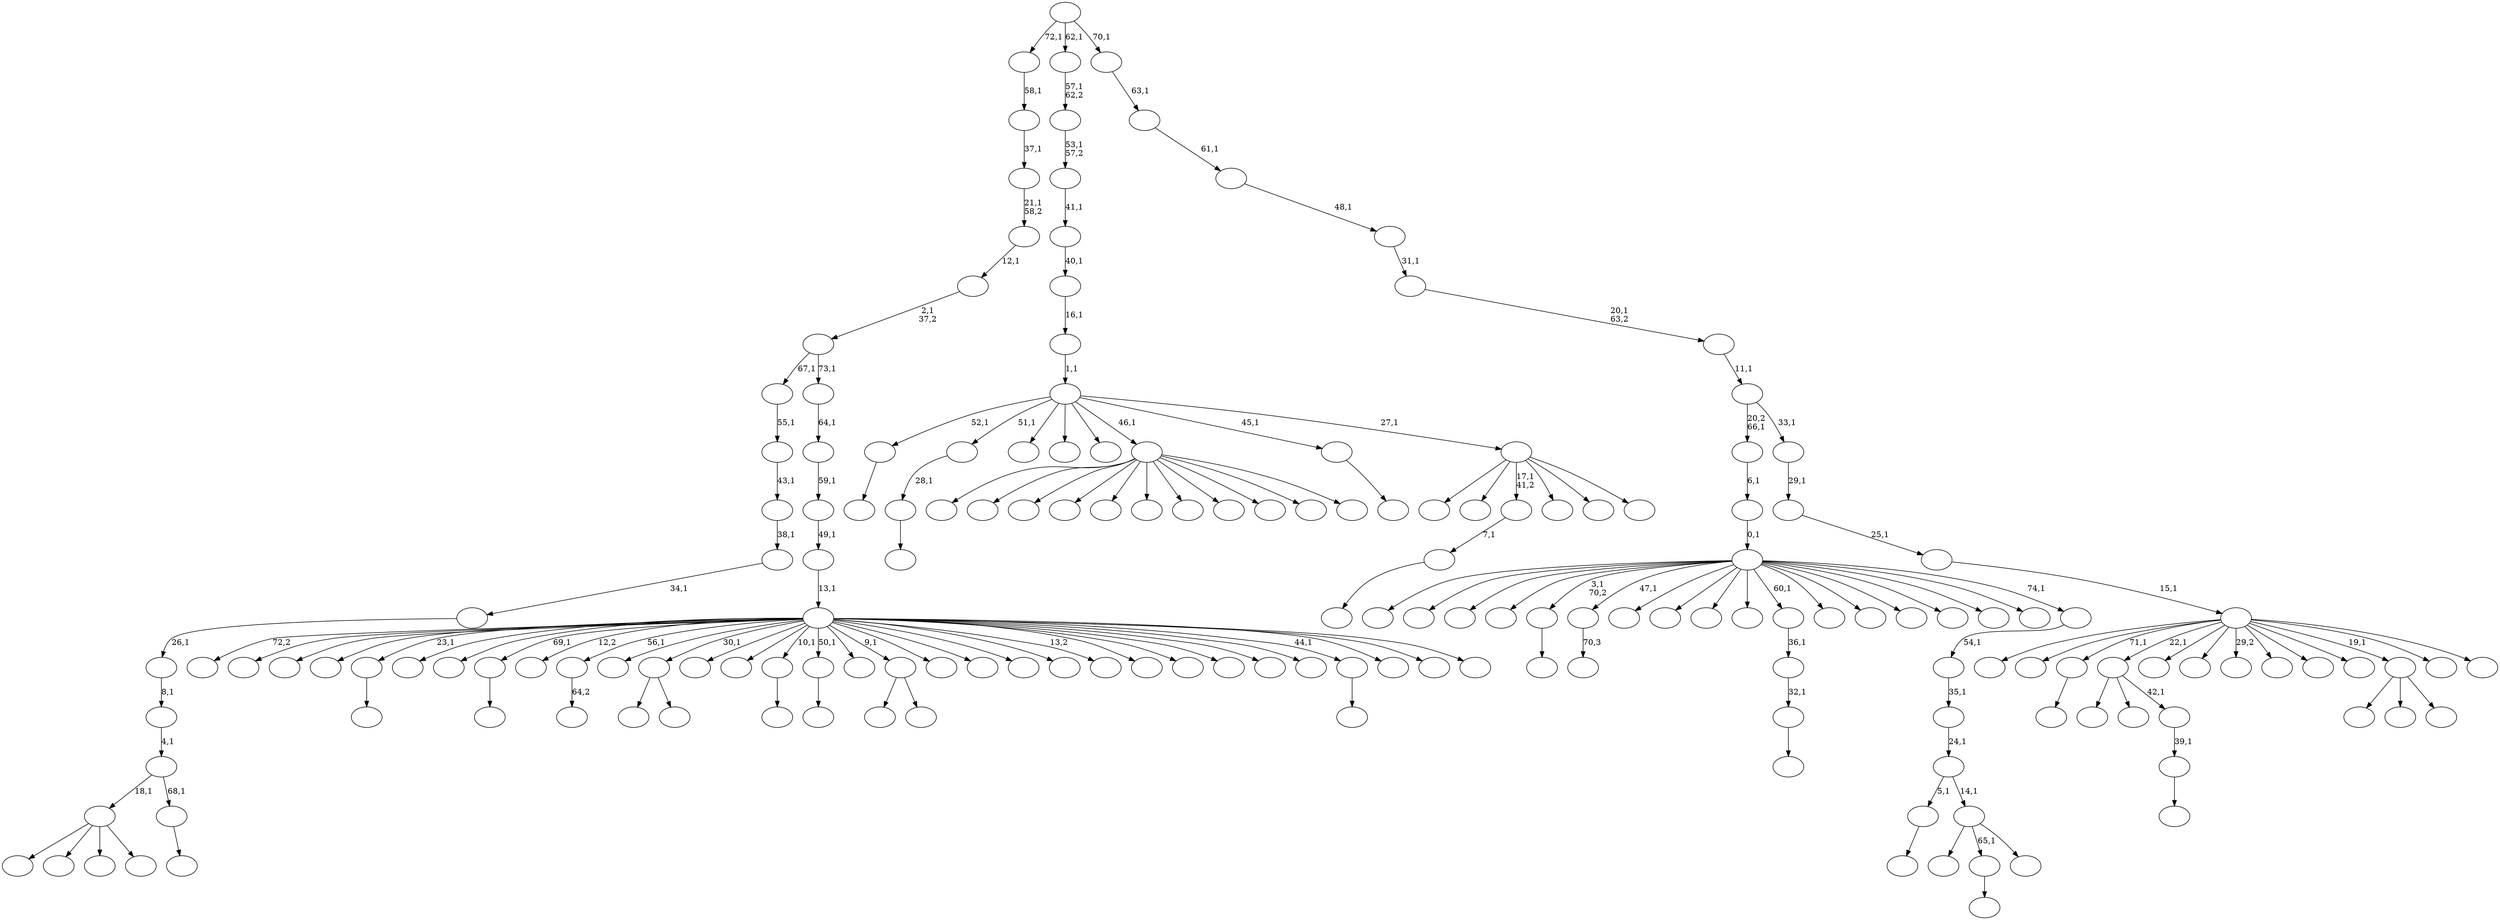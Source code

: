 digraph T {
	175 [label=""]
	174 [label=""]
	173 [label=""]
	172 [label=""]
	171 [label=""]
	170 [label=""]
	169 [label=""]
	168 [label=""]
	167 [label=""]
	166 [label=""]
	165 [label=""]
	164 [label=""]
	163 [label=""]
	162 [label=""]
	161 [label=""]
	160 [label=""]
	159 [label=""]
	158 [label=""]
	157 [label=""]
	156 [label=""]
	155 [label=""]
	154 [label=""]
	153 [label=""]
	152 [label=""]
	151 [label=""]
	150 [label=""]
	149 [label=""]
	148 [label=""]
	147 [label=""]
	146 [label=""]
	145 [label=""]
	144 [label=""]
	143 [label=""]
	142 [label=""]
	141 [label=""]
	140 [label=""]
	139 [label=""]
	138 [label=""]
	137 [label=""]
	136 [label=""]
	135 [label=""]
	134 [label=""]
	133 [label=""]
	132 [label=""]
	131 [label=""]
	130 [label=""]
	129 [label=""]
	128 [label=""]
	127 [label=""]
	126 [label=""]
	125 [label=""]
	124 [label=""]
	123 [label=""]
	122 [label=""]
	121 [label=""]
	120 [label=""]
	119 [label=""]
	118 [label=""]
	117 [label=""]
	116 [label=""]
	115 [label=""]
	114 [label=""]
	113 [label=""]
	112 [label=""]
	111 [label=""]
	110 [label=""]
	109 [label=""]
	108 [label=""]
	107 [label=""]
	106 [label=""]
	105 [label=""]
	104 [label=""]
	103 [label=""]
	102 [label=""]
	101 [label=""]
	100 [label=""]
	99 [label=""]
	98 [label=""]
	97 [label=""]
	96 [label=""]
	95 [label=""]
	94 [label=""]
	93 [label=""]
	92 [label=""]
	91 [label=""]
	90 [label=""]
	89 [label=""]
	88 [label=""]
	87 [label=""]
	86 [label=""]
	85 [label=""]
	84 [label=""]
	83 [label=""]
	82 [label=""]
	81 [label=""]
	80 [label=""]
	79 [label=""]
	78 [label=""]
	77 [label=""]
	76 [label=""]
	75 [label=""]
	74 [label=""]
	73 [label=""]
	72 [label=""]
	71 [label=""]
	70 [label=""]
	69 [label=""]
	68 [label=""]
	67 [label=""]
	66 [label=""]
	65 [label=""]
	64 [label=""]
	63 [label=""]
	62 [label=""]
	61 [label=""]
	60 [label=""]
	59 [label=""]
	58 [label=""]
	57 [label=""]
	56 [label=""]
	55 [label=""]
	54 [label=""]
	53 [label=""]
	52 [label=""]
	51 [label=""]
	50 [label=""]
	49 [label=""]
	48 [label=""]
	47 [label=""]
	46 [label=""]
	45 [label=""]
	44 [label=""]
	43 [label=""]
	42 [label=""]
	41 [label=""]
	40 [label=""]
	39 [label=""]
	38 [label=""]
	37 [label=""]
	36 [label=""]
	35 [label=""]
	34 [label=""]
	33 [label=""]
	32 [label=""]
	31 [label=""]
	30 [label=""]
	29 [label=""]
	28 [label=""]
	27 [label=""]
	26 [label=""]
	25 [label=""]
	24 [label=""]
	23 [label=""]
	22 [label=""]
	21 [label=""]
	20 [label=""]
	19 [label=""]
	18 [label=""]
	17 [label=""]
	16 [label=""]
	15 [label=""]
	14 [label=""]
	13 [label=""]
	12 [label=""]
	11 [label=""]
	10 [label=""]
	9 [label=""]
	8 [label=""]
	7 [label=""]
	6 [label=""]
	5 [label=""]
	4 [label=""]
	3 [label=""]
	2 [label=""]
	1 [label=""]
	0 [label=""]
	162 -> 163 [label=""]
	159 -> 160 [label=""]
	158 -> 159 [label="28,1"]
	149 -> 150 [label=""]
	142 -> 143 [label=""]
	139 -> 140 [label="70,3"]
	136 -> 137 [label=""]
	135 -> 136 [label="7,1"]
	131 -> 132 [label=""]
	127 -> 128 [label=""]
	121 -> 122 [label="64,2"]
	117 -> 118 [label=""]
	116 -> 117 [label="39,1"]
	115 -> 156 [label=""]
	115 -> 151 [label=""]
	115 -> 116 [label="42,1"]
	109 -> 154 [label=""]
	109 -> 110 [label=""]
	105 -> 174 [label=""]
	105 -> 165 [label=""]
	105 -> 155 [label=""]
	105 -> 146 [label=""]
	105 -> 134 [label=""]
	105 -> 130 [label=""]
	105 -> 125 [label=""]
	105 -> 124 [label=""]
	105 -> 113 [label=""]
	105 -> 112 [label=""]
	105 -> 106 [label=""]
	103 -> 104 [label=""]
	100 -> 101 [label=""]
	99 -> 100 [label="32,1"]
	98 -> 99 [label="36,1"]
	94 -> 95 [label=""]
	91 -> 166 [label=""]
	91 -> 92 [label=""]
	86 -> 87 [label=""]
	82 -> 83 [label=""]
	69 -> 148 [label=""]
	69 -> 141 [label=""]
	69 -> 79 [label=""]
	69 -> 70 [label=""]
	67 -> 68 [label=""]
	66 -> 69 [label="18,1"]
	66 -> 67 [label="68,1"]
	65 -> 66 [label="4,1"]
	64 -> 65 [label="8,1"]
	63 -> 64 [label="26,1"]
	62 -> 63 [label="34,1"]
	61 -> 62 [label="38,1"]
	60 -> 61 [label="43,1"]
	59 -> 60 [label="55,1"]
	52 -> 172 [label=""]
	52 -> 164 [label=""]
	52 -> 53 [label=""]
	47 -> 48 [label=""]
	44 -> 45 [label=""]
	42 -> 58 [label=""]
	42 -> 44 [label="65,1"]
	42 -> 43 [label=""]
	41 -> 86 [label="5,1"]
	41 -> 42 [label="14,1"]
	40 -> 41 [label="24,1"]
	39 -> 40 [label="35,1"]
	38 -> 39 [label="54,1"]
	37 -> 171 [label=""]
	37 -> 168 [label=""]
	37 -> 161 [label=""]
	37 -> 144 [label=""]
	37 -> 142 [label="3,1\n70,2"]
	37 -> 139 [label="47,1"]
	37 -> 138 [label=""]
	37 -> 120 [label=""]
	37 -> 119 [label=""]
	37 -> 102 [label=""]
	37 -> 98 [label="60,1"]
	37 -> 96 [label=""]
	37 -> 85 [label=""]
	37 -> 80 [label=""]
	37 -> 72 [label=""]
	37 -> 56 [label=""]
	37 -> 49 [label=""]
	37 -> 38 [label="74,1"]
	36 -> 37 [label="0,1"]
	35 -> 36 [label="6,1"]
	32 -> 173 [label="72,2"]
	32 -> 170 [label=""]
	32 -> 169 [label=""]
	32 -> 153 [label=""]
	32 -> 149 [label="23,1"]
	32 -> 147 [label=""]
	32 -> 145 [label=""]
	32 -> 127 [label="69,1"]
	32 -> 126 [label="12,2"]
	32 -> 121 [label="56,1"]
	32 -> 111 [label=""]
	32 -> 109 [label="30,1"]
	32 -> 108 [label=""]
	32 -> 107 [label=""]
	32 -> 103 [label="10,1"]
	32 -> 94 [label="50,1"]
	32 -> 93 [label=""]
	32 -> 91 [label="9,1"]
	32 -> 90 [label=""]
	32 -> 89 [label=""]
	32 -> 84 [label=""]
	32 -> 81 [label=""]
	32 -> 78 [label="13,2"]
	32 -> 76 [label=""]
	32 -> 74 [label=""]
	32 -> 71 [label=""]
	32 -> 57 [label=""]
	32 -> 51 [label=""]
	32 -> 47 [label="44,1"]
	32 -> 46 [label=""]
	32 -> 34 [label=""]
	32 -> 33 [label=""]
	31 -> 32 [label="13,1"]
	30 -> 31 [label="49,1"]
	29 -> 30 [label="59,1"]
	28 -> 29 [label="64,1"]
	27 -> 59 [label="67,1"]
	27 -> 28 [label="73,1"]
	26 -> 27 [label="2,1\n37,2"]
	25 -> 26 [label="12,1"]
	24 -> 25 [label="21,1\n58,2"]
	23 -> 24 [label="37,1"]
	22 -> 23 [label="58,1"]
	20 -> 175 [label=""]
	20 -> 152 [label=""]
	20 -> 135 [label="17,1\n41,2"]
	20 -> 123 [label=""]
	20 -> 97 [label=""]
	20 -> 21 [label=""]
	19 -> 162 [label="52,1"]
	19 -> 158 [label="51,1"]
	19 -> 157 [label=""]
	19 -> 129 [label=""]
	19 -> 114 [label=""]
	19 -> 105 [label="46,1"]
	19 -> 82 [label="45,1"]
	19 -> 20 [label="27,1"]
	18 -> 19 [label="1,1"]
	17 -> 18 [label="16,1"]
	16 -> 17 [label="40,1"]
	15 -> 16 [label="41,1"]
	14 -> 15 [label="53,1\n57,2"]
	13 -> 14 [label="57,1\n62,2"]
	11 -> 167 [label=""]
	11 -> 133 [label=""]
	11 -> 131 [label="71,1"]
	11 -> 115 [label="22,1"]
	11 -> 88 [label=""]
	11 -> 77 [label=""]
	11 -> 75 [label="29,2"]
	11 -> 73 [label=""]
	11 -> 55 [label=""]
	11 -> 54 [label=""]
	11 -> 52 [label="19,1"]
	11 -> 50 [label=""]
	11 -> 12 [label=""]
	10 -> 11 [label="15,1"]
	9 -> 10 [label="25,1"]
	8 -> 9 [label="29,1"]
	7 -> 35 [label="20,2\n66,1"]
	7 -> 8 [label="33,1"]
	6 -> 7 [label="11,1"]
	5 -> 6 [label="20,1\n63,2"]
	4 -> 5 [label="31,1"]
	3 -> 4 [label="48,1"]
	2 -> 3 [label="61,1"]
	1 -> 2 [label="63,1"]
	0 -> 22 [label="72,1"]
	0 -> 13 [label="62,1"]
	0 -> 1 [label="70,1"]
}
